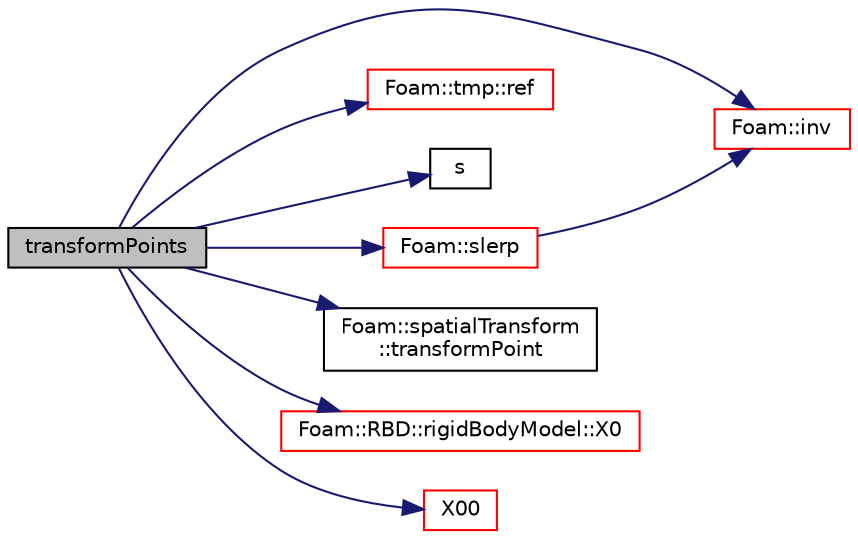 digraph "transformPoints"
{
  bgcolor="transparent";
  edge [fontname="Helvetica",fontsize="10",labelfontname="Helvetica",labelfontsize="10"];
  node [fontname="Helvetica",fontsize="10",shape=record];
  rankdir="LR";
  Node1 [label="transformPoints",height=0.2,width=0.4,color="black", fillcolor="grey75", style="filled", fontcolor="black"];
  Node1 -> Node2 [color="midnightblue",fontsize="10",style="solid",fontname="Helvetica"];
  Node2 [label="Foam::inv",height=0.2,width=0.4,color="red",URL="$a10887.html#ac51979edadae5b8ade119dd30b88e381"];
  Node1 -> Node3 [color="midnightblue",fontsize="10",style="solid",fontname="Helvetica"];
  Node3 [label="Foam::tmp::ref",height=0.2,width=0.4,color="red",URL="$a02707.html#af16202cc9b8e931206cfceb8d9779bb2",tooltip="Return non-const reference or generate a fatal error. "];
  Node1 -> Node4 [color="midnightblue",fontsize="10",style="solid",fontname="Helvetica"];
  Node4 [label="s",height=0.2,width=0.4,color="black",URL="$a04420.html#a6d6b99210a64ad23792eb7a3b0411c42"];
  Node1 -> Node5 [color="midnightblue",fontsize="10",style="solid",fontname="Helvetica"];
  Node5 [label="Foam::slerp",height=0.2,width=0.4,color="red",URL="$a10887.html#ad99931d1155936b2d8aa2ce6651bce06",tooltip="Spherical linear interpolation of quaternions. "];
  Node5 -> Node2 [color="midnightblue",fontsize="10",style="solid",fontname="Helvetica"];
  Node1 -> Node6 [color="midnightblue",fontsize="10",style="solid",fontname="Helvetica"];
  Node6 [label="Foam::spatialTransform\l::transformPoint",height=0.2,width=0.4,color="black",URL="$a02468.html#ad38f9bb08e24ab836046371c925f6142",tooltip="Transform position p. "];
  Node1 -> Node7 [color="midnightblue",fontsize="10",style="solid",fontname="Helvetica"];
  Node7 [label="Foam::RBD::rigidBodyModel::X0",height=0.2,width=0.4,color="red",URL="$a02262.html#a85f5c11c3801ec564f72be709ac38fdc",tooltip="Return the current transform to the global frame for the given body. "];
  Node1 -> Node8 [color="midnightblue",fontsize="10",style="solid",fontname="Helvetica"];
  Node8 [label="X00",height=0.2,width=0.4,color="red",URL="$a02264.html#aa46bd63135b87940737c99dc83dbac23",tooltip="Return the initial transform to the global frame for the. "];
}
